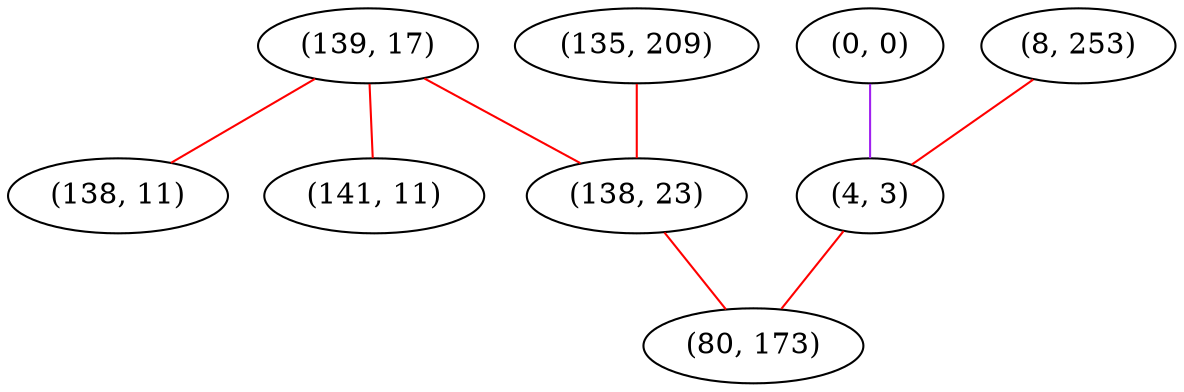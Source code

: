 graph "" {
"(139, 17)";
"(138, 11)";
"(0, 0)";
"(8, 253)";
"(4, 3)";
"(135, 209)";
"(138, 23)";
"(80, 173)";
"(141, 11)";
"(139, 17)" -- "(138, 23)"  [color=red, key=0, weight=1];
"(139, 17)" -- "(138, 11)"  [color=red, key=0, weight=1];
"(139, 17)" -- "(141, 11)"  [color=red, key=0, weight=1];
"(0, 0)" -- "(4, 3)"  [color=purple, key=0, weight=4];
"(8, 253)" -- "(4, 3)"  [color=red, key=0, weight=1];
"(4, 3)" -- "(80, 173)"  [color=red, key=0, weight=1];
"(135, 209)" -- "(138, 23)"  [color=red, key=0, weight=1];
"(138, 23)" -- "(80, 173)"  [color=red, key=0, weight=1];
}
